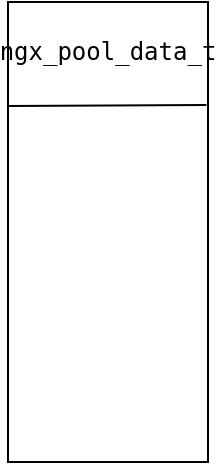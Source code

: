 <mxfile>
    <diagram id="YBrEuI_sg1TgnmqUn3Kj" name="第 1 页">
        <mxGraphModel dx="1002" dy="563" grid="1" gridSize="10" guides="1" tooltips="1" connect="1" arrows="1" fold="1" page="1" pageScale="1" pageWidth="827" pageHeight="1169" math="0" shadow="0">
            <root>
                <mxCell id="0"/>
                <mxCell id="1" parent="0"/>
                <mxCell id="2" value="" style="rounded=0;whiteSpace=wrap;html=1;" vertex="1" parent="1">
                    <mxGeometry x="50" y="90" width="100" height="230" as="geometry"/>
                </mxCell>
                <mxCell id="3" value="" style="endArrow=none;html=1;entryX=0.992;entryY=0.224;entryDx=0;entryDy=0;entryPerimeter=0;" edge="1" parent="1" target="2">
                    <mxGeometry width="50" height="50" relative="1" as="geometry">
                        <mxPoint x="50" y="142" as="sourcePoint"/>
                        <mxPoint x="150" y="146.5" as="targetPoint"/>
                    </mxGeometry>
                </mxCell>
                <mxCell id="5" value="&lt;pre name=&quot;code&quot; data-index=&quot;0&quot; class=&quot;has&quot;&gt;&lt;code class=&quot;language-cpp hljs&quot;&gt;ngx_pool_data_t&lt;/code&gt;&lt;/pre&gt;" style="text;html=1;strokeColor=none;fillColor=none;align=center;verticalAlign=middle;whiteSpace=wrap;rounded=0;" vertex="1" parent="1">
                    <mxGeometry x="70" y="100" width="60" height="30" as="geometry"/>
                </mxCell>
            </root>
        </mxGraphModel>
    </diagram>
</mxfile>